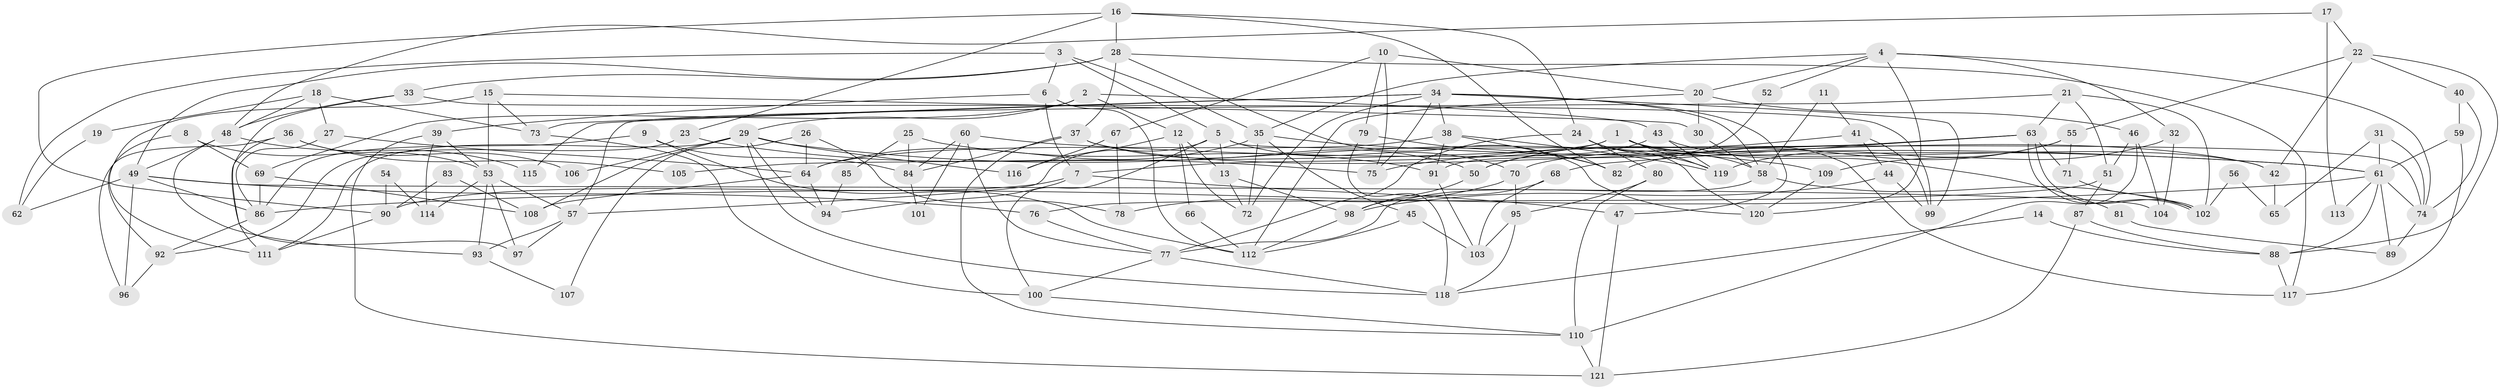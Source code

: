 // coarse degree distribution, {5: 0.125, 15: 0.020833333333333332, 14: 0.041666666666666664, 13: 0.020833333333333332, 10: 0.041666666666666664, 6: 0.0625, 7: 0.08333333333333333, 2: 0.125, 4: 0.14583333333333334, 8: 0.041666666666666664, 9: 0.041666666666666664, 3: 0.1875, 16: 0.020833333333333332, 12: 0.020833333333333332, 1: 0.020833333333333332}
// Generated by graph-tools (version 1.1) at 2025/18/03/04/25 18:18:40]
// undirected, 121 vertices, 242 edges
graph export_dot {
graph [start="1"]
  node [color=gray90,style=filled];
  1;
  2;
  3;
  4;
  5;
  6;
  7;
  8;
  9;
  10;
  11;
  12;
  13;
  14;
  15;
  16;
  17;
  18;
  19;
  20;
  21;
  22;
  23;
  24;
  25;
  26;
  27;
  28;
  29;
  30;
  31;
  32;
  33;
  34;
  35;
  36;
  37;
  38;
  39;
  40;
  41;
  42;
  43;
  44;
  45;
  46;
  47;
  48;
  49;
  50;
  51;
  52;
  53;
  54;
  55;
  56;
  57;
  58;
  59;
  60;
  61;
  62;
  63;
  64;
  65;
  66;
  67;
  68;
  69;
  70;
  71;
  72;
  73;
  74;
  75;
  76;
  77;
  78;
  79;
  80;
  81;
  82;
  83;
  84;
  85;
  86;
  87;
  88;
  89;
  90;
  91;
  92;
  93;
  94;
  95;
  96;
  97;
  98;
  99;
  100;
  101;
  102;
  103;
  104;
  105;
  106;
  107;
  108;
  109;
  110;
  111;
  112;
  113;
  114;
  115;
  116;
  117;
  118;
  119;
  120;
  121;
  1 -- 119;
  1 -- 117;
  1 -- 7;
  1 -- 42;
  1 -- 58;
  1 -- 105;
  2 -- 69;
  2 -- 43;
  2 -- 12;
  2 -- 29;
  3 -- 35;
  3 -- 5;
  3 -- 6;
  3 -- 62;
  4 -- 20;
  4 -- 35;
  4 -- 32;
  4 -- 52;
  4 -- 74;
  4 -- 120;
  5 -- 100;
  5 -- 74;
  5 -- 13;
  5 -- 57;
  5 -- 70;
  6 -- 7;
  6 -- 39;
  6 -- 112;
  7 -- 94;
  7 -- 47;
  7 -- 90;
  8 -- 92;
  8 -- 53;
  8 -- 69;
  9 -- 86;
  9 -- 112;
  9 -- 84;
  10 -- 20;
  10 -- 75;
  10 -- 67;
  10 -- 79;
  11 -- 58;
  11 -- 41;
  12 -- 72;
  12 -- 13;
  12 -- 66;
  12 -- 116;
  13 -- 72;
  13 -- 98;
  14 -- 88;
  14 -- 118;
  15 -- 53;
  15 -- 111;
  15 -- 30;
  15 -- 73;
  16 -- 28;
  16 -- 82;
  16 -- 23;
  16 -- 24;
  16 -- 90;
  17 -- 22;
  17 -- 48;
  17 -- 113;
  18 -- 73;
  18 -- 48;
  18 -- 19;
  18 -- 27;
  19 -- 62;
  20 -- 30;
  20 -- 46;
  20 -- 112;
  21 -- 63;
  21 -- 102;
  21 -- 51;
  21 -- 57;
  22 -- 42;
  22 -- 55;
  22 -- 40;
  22 -- 88;
  23 -- 75;
  23 -- 92;
  24 -- 120;
  24 -- 77;
  24 -- 80;
  24 -- 119;
  25 -- 84;
  25 -- 91;
  25 -- 85;
  26 -- 78;
  26 -- 64;
  26 -- 107;
  27 -- 64;
  27 -- 86;
  28 -- 33;
  28 -- 49;
  28 -- 37;
  28 -- 117;
  28 -- 120;
  29 -- 109;
  29 -- 94;
  29 -- 106;
  29 -- 108;
  29 -- 111;
  29 -- 116;
  29 -- 118;
  30 -- 58;
  31 -- 74;
  31 -- 61;
  31 -- 65;
  32 -- 104;
  32 -- 109;
  33 -- 97;
  33 -- 99;
  33 -- 48;
  34 -- 73;
  34 -- 58;
  34 -- 38;
  34 -- 47;
  34 -- 72;
  34 -- 75;
  34 -- 99;
  34 -- 115;
  35 -- 72;
  35 -- 61;
  35 -- 45;
  35 -- 64;
  36 -- 111;
  36 -- 96;
  36 -- 105;
  36 -- 106;
  37 -- 110;
  37 -- 42;
  37 -- 50;
  37 -- 84;
  38 -- 64;
  38 -- 82;
  38 -- 91;
  38 -- 119;
  39 -- 53;
  39 -- 114;
  39 -- 121;
  40 -- 59;
  40 -- 74;
  41 -- 50;
  41 -- 99;
  41 -- 44;
  42 -- 65;
  43 -- 119;
  43 -- 50;
  43 -- 81;
  44 -- 98;
  44 -- 99;
  45 -- 112;
  45 -- 103;
  46 -- 51;
  46 -- 110;
  46 -- 104;
  47 -- 121;
  48 -- 49;
  48 -- 93;
  48 -- 115;
  49 -- 86;
  49 -- 76;
  49 -- 62;
  49 -- 96;
  49 -- 104;
  50 -- 98;
  51 -- 87;
  51 -- 76;
  52 -- 91;
  53 -- 93;
  53 -- 57;
  53 -- 97;
  53 -- 114;
  54 -- 114;
  54 -- 90;
  55 -- 71;
  55 -- 119;
  55 -- 82;
  56 -- 65;
  56 -- 102;
  57 -- 93;
  57 -- 97;
  58 -- 77;
  58 -- 102;
  59 -- 61;
  59 -- 117;
  60 -- 84;
  60 -- 77;
  60 -- 61;
  60 -- 101;
  61 -- 74;
  61 -- 86;
  61 -- 88;
  61 -- 89;
  61 -- 113;
  63 -- 68;
  63 -- 102;
  63 -- 102;
  63 -- 70;
  63 -- 71;
  63 -- 75;
  64 -- 108;
  64 -- 94;
  66 -- 112;
  67 -- 116;
  67 -- 78;
  68 -- 103;
  68 -- 98;
  69 -- 86;
  69 -- 108;
  70 -- 78;
  70 -- 95;
  71 -- 102;
  73 -- 100;
  74 -- 89;
  76 -- 77;
  77 -- 118;
  77 -- 100;
  79 -- 82;
  79 -- 118;
  80 -- 95;
  80 -- 110;
  81 -- 89;
  83 -- 90;
  83 -- 108;
  84 -- 101;
  85 -- 94;
  86 -- 92;
  87 -- 88;
  87 -- 121;
  88 -- 117;
  90 -- 111;
  91 -- 103;
  92 -- 96;
  93 -- 107;
  95 -- 118;
  95 -- 103;
  98 -- 112;
  100 -- 110;
  109 -- 120;
  110 -- 121;
}
